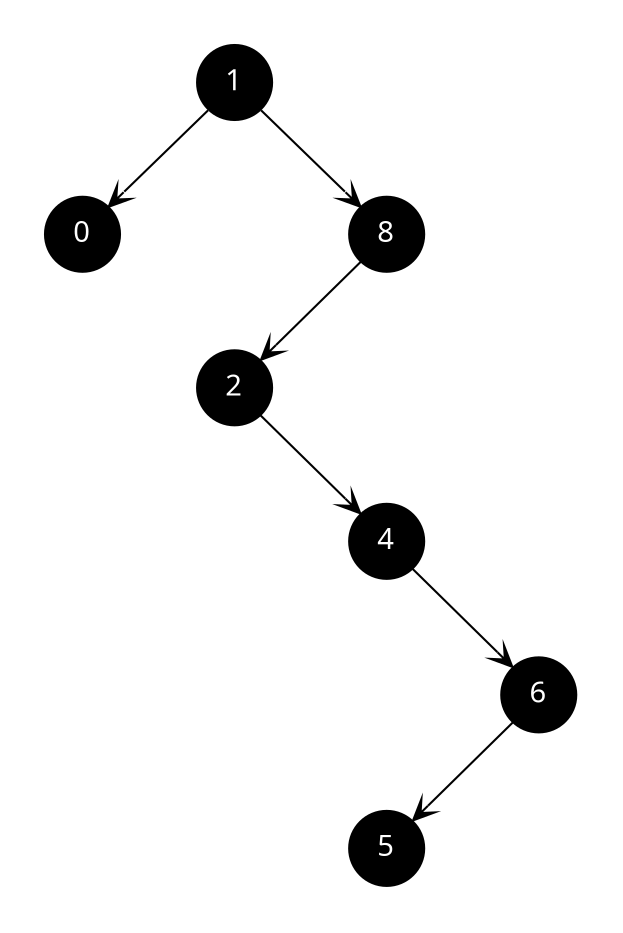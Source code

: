 digraph G {
nodesep=0.5;
pad=0.3;
size="10, 10";
dpi=300;
fontpath="/home/M/.fonts/";
node [style=filled, fillcolor=grey];
edge [color=black, arrowhead=vee];
1 -> 0  [style=filled, weight=3];
1 [label=1, fillcolor=black, style=filled, fontcolor=white, shape=circle, fontname="InputMono-Regular.ttf"];
0 [label=0, fillcolor=black, style=filled, fontcolor=white, shape=circle, fontname="InputMono-Regular.ttf"];
edge [style=invisible, color=white, arrowhead=none];
1 -> ":1"  [style=invisible, weight=100];
edge [color=black, arrowhead=vee];
":1" [label=":1", fillcolor=black, style=invisible, fontcolor=white, shape=circle, fontname="InputMono-Regular.ttf"];
1 -> 8  [style=filled, weight=3];
8 [label=8, fillcolor=black, style=filled, fontcolor=white, shape=circle, fontname="InputMono-Regular.ttf"];
8 -> 2  [style=filled, weight=3];
2 [label=2, fillcolor=black, style=filled, fontcolor=white, shape=circle, fontname="InputMono-Regular.ttf"];
edge [style=invisible, color=white, arrowhead=none];
8 -> ";8"  [style=invisible, weight=100];
edge [color=black, arrowhead=vee];
";8" [label=";8", fillcolor=black, style=invisible, fontcolor=white, shape=circle, fontname="InputMono-Regular.ttf"];
edge [style=invisible, color=white, arrowhead=none];
2 -> ":2"  [style=invisible, weight=100];
edge [color=black, arrowhead=vee];
":2" [label=":2", fillcolor=black, style=invisible, fontcolor=white, shape=circle, fontname="InputMono-Regular.ttf"];
2 -> 4  [style=filled, weight=3];
4 [label=4, fillcolor=black, style=filled, fontcolor=white, shape=circle, fontname="InputMono-Regular.ttf"];
edge [style=invisible, color=white, arrowhead=none];
4 -> ":4"  [style=invisible, weight=100];
edge [color=black, arrowhead=vee];
":4" [label=":4", fillcolor=black, style=invisible, fontcolor=white, shape=circle, fontname="InputMono-Regular.ttf"];
4 -> 6  [style=filled, weight=3];
6 [label=6, fillcolor=black, style=filled, fontcolor=white, shape=circle, fontname="InputMono-Regular.ttf"];
6 -> 5  [style=filled, weight=3];
5 [label=5, fillcolor=black, style=filled, fontcolor=white, shape=circle, fontname="InputMono-Regular.ttf"];
edge [style=invisible, color=white, arrowhead=none];
6 -> ";6"  [style=invisible, weight=100];
edge [color=black, arrowhead=vee];
";6" [label=";6", fillcolor=black, style=invisible, fontcolor=white, shape=circle, fontname="InputMono-Regular.ttf"];
}
